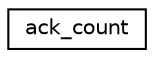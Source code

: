 digraph "Graphical Class Hierarchy"
{
 // INTERACTIVE_SVG=YES
  edge [fontname="Helvetica",fontsize="10",labelfontname="Helvetica",labelfontsize="10"];
  node [fontname="Helvetica",fontsize="10",shape=record];
  rankdir="LR";
  Node0 [label="ack_count",height=0.2,width=0.4,color="black", fillcolor="white", style="filled",URL="$structack__count.html"];
}
